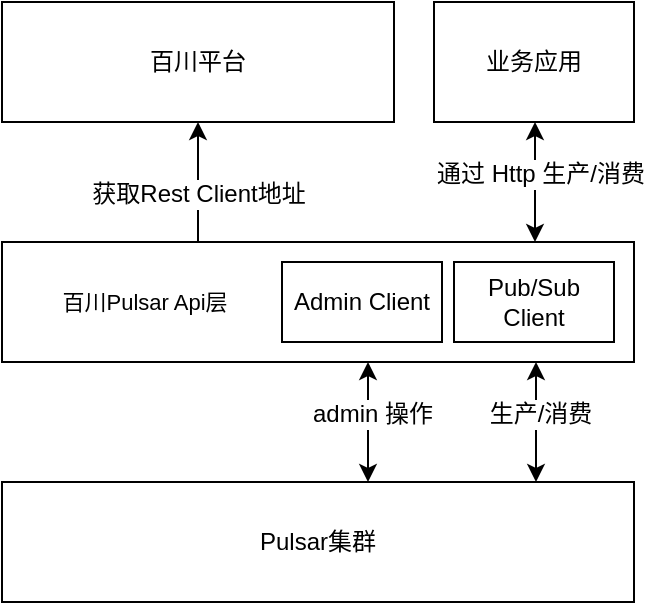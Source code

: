 <mxfile version="20.5.1" type="github">
  <diagram id="pAf8jReuKVK8WK95M-2W" name="第 1 页">
    <mxGraphModel dx="1554" dy="809" grid="1" gridSize="10" guides="1" tooltips="1" connect="1" arrows="1" fold="1" page="1" pageScale="1" pageWidth="827" pageHeight="1169" math="0" shadow="0">
      <root>
        <mxCell id="0" />
        <mxCell id="1" parent="0" />
        <mxCell id="GyUYu7sIh_bm8mKdJfx6-1" value="Pulsar集群" style="rounded=0;whiteSpace=wrap;html=1;" vertex="1" parent="1">
          <mxGeometry x="274" y="420" width="316" height="60" as="geometry" />
        </mxCell>
        <mxCell id="GyUYu7sIh_bm8mKdJfx6-2" value="" style="rounded=0;whiteSpace=wrap;html=1;" vertex="1" parent="1">
          <mxGeometry x="274" y="300" width="316" height="60" as="geometry" />
        </mxCell>
        <mxCell id="GyUYu7sIh_bm8mKdJfx6-3" value="Admin Client" style="rounded=0;whiteSpace=wrap;html=1;" vertex="1" parent="1">
          <mxGeometry x="414" y="310" width="80" height="40" as="geometry" />
        </mxCell>
        <mxCell id="GyUYu7sIh_bm8mKdJfx6-5" value="Pub/Sub Client" style="rounded=0;whiteSpace=wrap;html=1;" vertex="1" parent="1">
          <mxGeometry x="500" y="310" width="80" height="40" as="geometry" />
        </mxCell>
        <mxCell id="GyUYu7sIh_bm8mKdJfx6-6" value="&lt;font style=&quot;font-size: 11px;&quot;&gt;百川Pulsar Api层&lt;/font&gt;" style="text;html=1;resizable=0;autosize=1;align=center;verticalAlign=middle;points=[];fillColor=none;strokeColor=none;rounded=0;" vertex="1" parent="1">
          <mxGeometry x="290" y="315" width="110" height="30" as="geometry" />
        </mxCell>
        <mxCell id="GyUYu7sIh_bm8mKdJfx6-7" value="" style="endArrow=classic;startArrow=classic;html=1;rounded=0;fontSize=12;" edge="1" parent="1">
          <mxGeometry width="50" height="50" relative="1" as="geometry">
            <mxPoint x="457" y="420" as="sourcePoint" />
            <mxPoint x="457" y="360" as="targetPoint" />
          </mxGeometry>
        </mxCell>
        <mxCell id="GyUYu7sIh_bm8mKdJfx6-8" value="admin 操作" style="edgeLabel;html=1;align=center;verticalAlign=middle;resizable=0;points=[];fontSize=12;" vertex="1" connectable="0" parent="GyUYu7sIh_bm8mKdJfx6-7">
          <mxGeometry x="0.133" y="-2" relative="1" as="geometry">
            <mxPoint as="offset" />
          </mxGeometry>
        </mxCell>
        <mxCell id="GyUYu7sIh_bm8mKdJfx6-9" value="" style="endArrow=classic;startArrow=classic;html=1;rounded=0;fontSize=12;" edge="1" parent="1">
          <mxGeometry width="50" height="50" relative="1" as="geometry">
            <mxPoint x="541" y="420" as="sourcePoint" />
            <mxPoint x="541" y="360" as="targetPoint" />
          </mxGeometry>
        </mxCell>
        <mxCell id="GyUYu7sIh_bm8mKdJfx6-10" value="生产/消费" style="edgeLabel;html=1;align=center;verticalAlign=middle;resizable=0;points=[];fontSize=12;" vertex="1" connectable="0" parent="GyUYu7sIh_bm8mKdJfx6-9">
          <mxGeometry x="0.133" y="-2" relative="1" as="geometry">
            <mxPoint as="offset" />
          </mxGeometry>
        </mxCell>
        <mxCell id="GyUYu7sIh_bm8mKdJfx6-12" value="百川平台" style="rounded=0;whiteSpace=wrap;html=1;" vertex="1" parent="1">
          <mxGeometry x="274" y="180" width="196" height="60" as="geometry" />
        </mxCell>
        <mxCell id="GyUYu7sIh_bm8mKdJfx6-15" value="" style="endArrow=classic;html=1;rounded=0;fontSize=12;" edge="1" parent="1">
          <mxGeometry width="50" height="50" relative="1" as="geometry">
            <mxPoint x="372" y="300" as="sourcePoint" />
            <mxPoint x="372" y="240" as="targetPoint" />
          </mxGeometry>
        </mxCell>
        <mxCell id="GyUYu7sIh_bm8mKdJfx6-16" value="获取Rest Client地址" style="edgeLabel;html=1;align=center;verticalAlign=middle;resizable=0;points=[];fontSize=12;" vertex="1" connectable="0" parent="GyUYu7sIh_bm8mKdJfx6-15">
          <mxGeometry x="-0.193" relative="1" as="geometry">
            <mxPoint as="offset" />
          </mxGeometry>
        </mxCell>
        <mxCell id="GyUYu7sIh_bm8mKdJfx6-19" value="业务应用" style="rounded=0;whiteSpace=wrap;html=1;fontSize=12;" vertex="1" parent="1">
          <mxGeometry x="490" y="180" width="100" height="60" as="geometry" />
        </mxCell>
        <mxCell id="GyUYu7sIh_bm8mKdJfx6-20" value="" style="endArrow=classic;startArrow=classic;html=1;rounded=0;fontSize=12;" edge="1" parent="1">
          <mxGeometry width="50" height="50" relative="1" as="geometry">
            <mxPoint x="540.5" y="300" as="sourcePoint" />
            <mxPoint x="540.5" y="240" as="targetPoint" />
          </mxGeometry>
        </mxCell>
        <mxCell id="GyUYu7sIh_bm8mKdJfx6-21" value="通过 Http 生产/消费" style="edgeLabel;html=1;align=center;verticalAlign=middle;resizable=0;points=[];fontSize=12;" vertex="1" connectable="0" parent="GyUYu7sIh_bm8mKdJfx6-20">
          <mxGeometry x="0.133" y="-2" relative="1" as="geometry">
            <mxPoint as="offset" />
          </mxGeometry>
        </mxCell>
      </root>
    </mxGraphModel>
  </diagram>
</mxfile>
